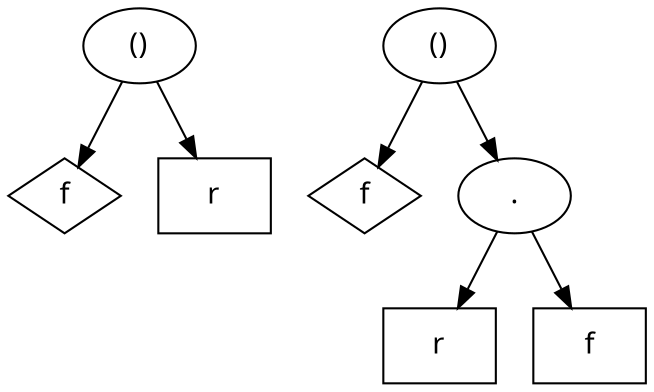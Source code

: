 digraph G {
	node [label="\N"];
	graph [bb="0,0,306,180"];
	{
		graph [bb=""];
		0 [label="()", fontname=Verdana, shape=ellipse, pos="81,162", width="0.75", height="0.5"];
		1 [label=f, fontname=Verdana, shape=diamond, pos="27,90", width="0.75", height="0.5"];
		2 [label=r, fontname=Verdana, shape=box, pos="99,90", width="0.75", height="0.5"];
		0 -> 1 [pos="e,36.008,102.01 68.747,145.66 60.889,135.19 50.629,121.5 42.246,110.33"];
		0 -> 2 [pos="e,94.477,108.09 85.449,144.2 87.425,136.3 89.797,126.81 92.001,118"];
	}
	{
		graph [bb=""];
		3 [label="()", fontname=Verdana, shape=ellipse, pos="189,162", width="0.75", height="0.5"];
		4 [label=f, fontname=Verdana, shape=diamond, pos="171,90", width="0.75", height="0.5"];
		5 [label=".", fontname=Verdana, shape=ellipse, pos="243,90", width="0.75", height="0.5"];
		6 [label=r, fontname=Verdana, shape=box, pos="207,18", width="0.75", height="0.5"];
		7 [label=f, fontname=Verdana, shape=box, pos="279,18", width="0.75", height="0.5"];
		3 -> 4 [pos="e,174.91,105.64 184.55,144.2 182.38,135.52 179.73,124.91 177.35,115.4"];
		3 -> 5 [pos="e,230.8,106.27 201.25,145.66 208.16,136.46 216.92,124.78 224.63,114.5"];
		5 -> 6 [pos="e,216.01,36.021 234.29,72.571 230.18,64.354 225.18,54.361 220.59,45.182"];
		5 -> 7 [pos="e,269.99,36.021 251.71,72.571 255.82,64.354 260.82,54.361 265.41,45.182"];
	}
}
